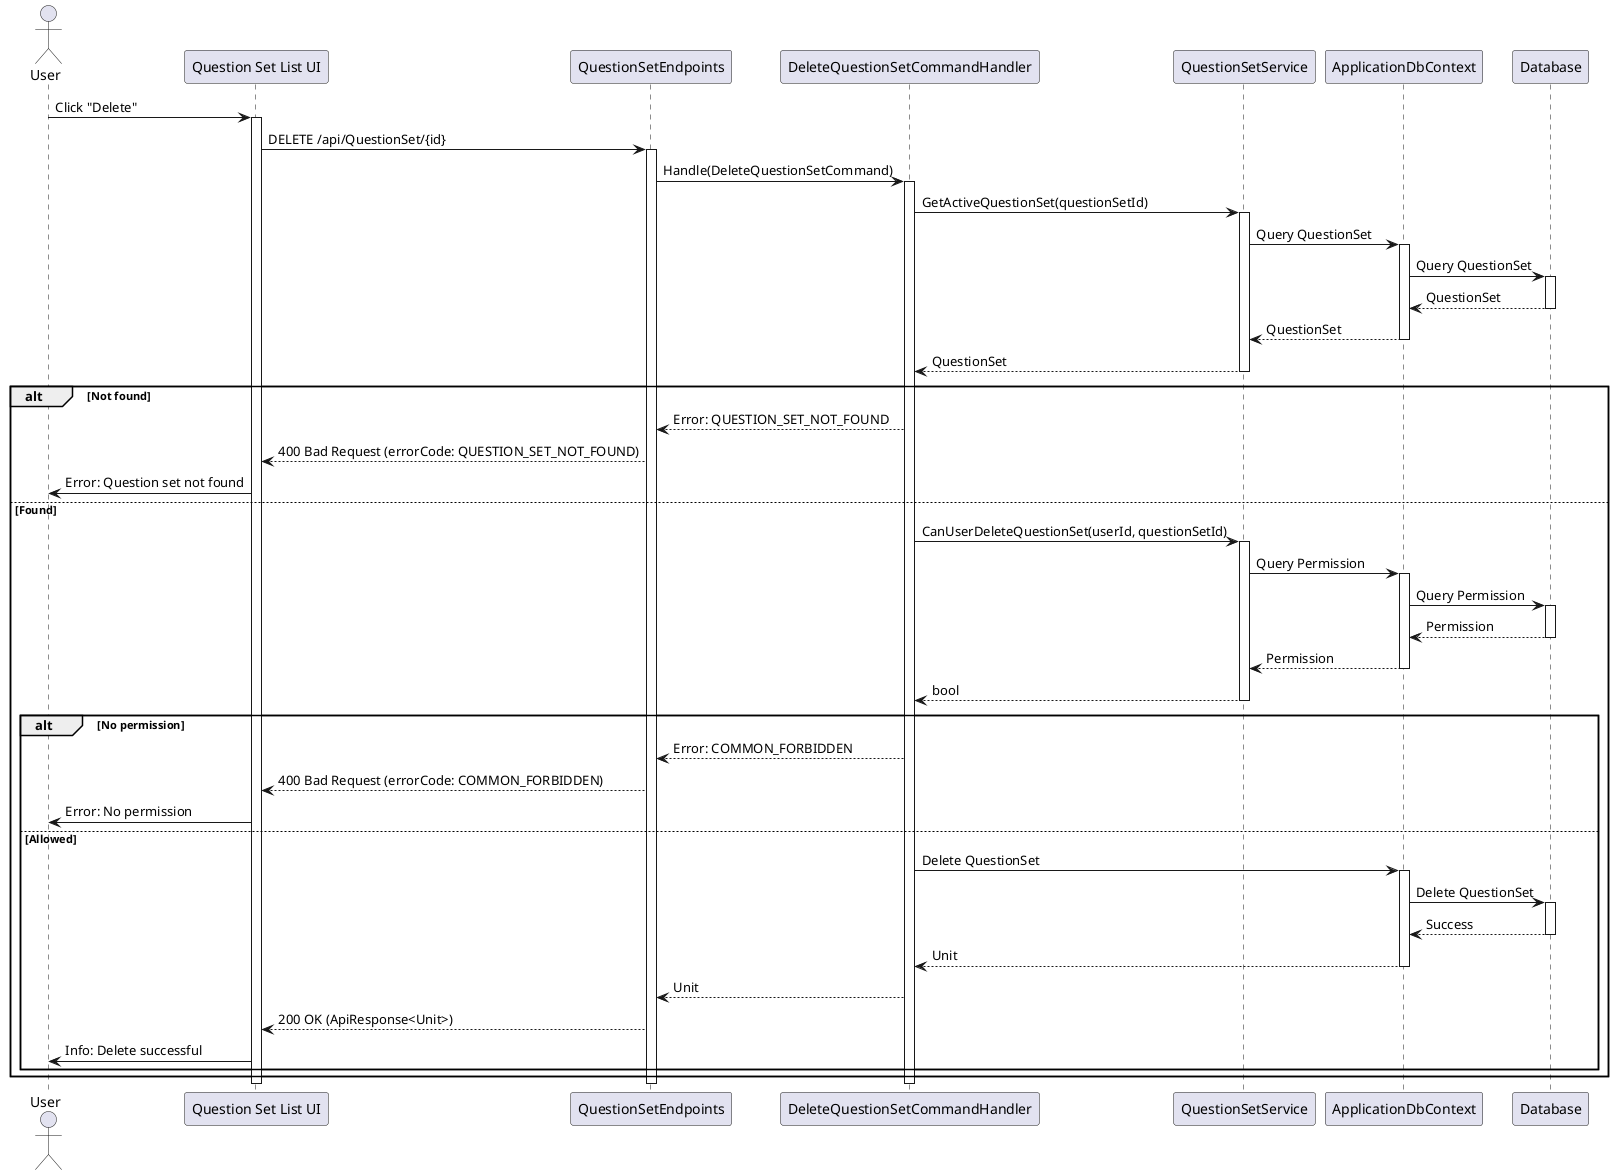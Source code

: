 @startuml
actor User
participant "Question Set List UI" as UI
participant QuestionSetEndpoints
participant DeleteQuestionSetCommandHandler as Handler
participant QuestionSetService
participant ApplicationDbContext
participant Database

User -> UI : Click "Delete"
activate UI
UI -> QuestionSetEndpoints : DELETE /api/QuestionSet/{id}
activate QuestionSetEndpoints
QuestionSetEndpoints -> Handler : Handle(DeleteQuestionSetCommand)
activate Handler
Handler -> QuestionSetService : GetActiveQuestionSet(questionSetId)
activate QuestionSetService
QuestionSetService -> ApplicationDbContext : Query QuestionSet
activate ApplicationDbContext
ApplicationDbContext -> Database : Query QuestionSet
activate Database
Database --> ApplicationDbContext : QuestionSet
deactivate Database
ApplicationDbContext --> QuestionSetService : QuestionSet
deactivate ApplicationDbContext
QuestionSetService --> Handler : QuestionSet
deactivate QuestionSetService
alt Not found
    Handler --> QuestionSetEndpoints : Error: QUESTION_SET_NOT_FOUND
    QuestionSetEndpoints --> UI : 400 Bad Request (errorCode: QUESTION_SET_NOT_FOUND)
    UI -> User : Error: Question set not found
else Found
    Handler -> QuestionSetService : CanUserDeleteQuestionSet(userId, questionSetId)
    activate QuestionSetService
    QuestionSetService -> ApplicationDbContext : Query Permission
    activate ApplicationDbContext
    ApplicationDbContext -> Database : Query Permission
    activate Database
    Database --> ApplicationDbContext : Permission
    deactivate Database
    ApplicationDbContext --> QuestionSetService : Permission
    deactivate ApplicationDbContext
    QuestionSetService --> Handler : bool
    deactivate QuestionSetService
    alt No permission
        Handler --> QuestionSetEndpoints : Error: COMMON_FORBIDDEN
        QuestionSetEndpoints --> UI : 400 Bad Request (errorCode: COMMON_FORBIDDEN)
        UI -> User : Error: No permission
    else Allowed
        Handler -> ApplicationDbContext : Delete QuestionSet
        activate ApplicationDbContext
        ApplicationDbContext -> Database : Delete QuestionSet
        activate Database
        Database --> ApplicationDbContext : Success
        deactivate Database
        ApplicationDbContext --> Handler : Unit
        deactivate ApplicationDbContext
        Handler --> QuestionSetEndpoints : Unit
        QuestionSetEndpoints --> UI : 200 OK (ApiResponse<Unit>)
        UI -> User : Info: Delete successful
    end
end
deactivate Handler
deactivate QuestionSetEndpoints
deactivate UI
@enduml